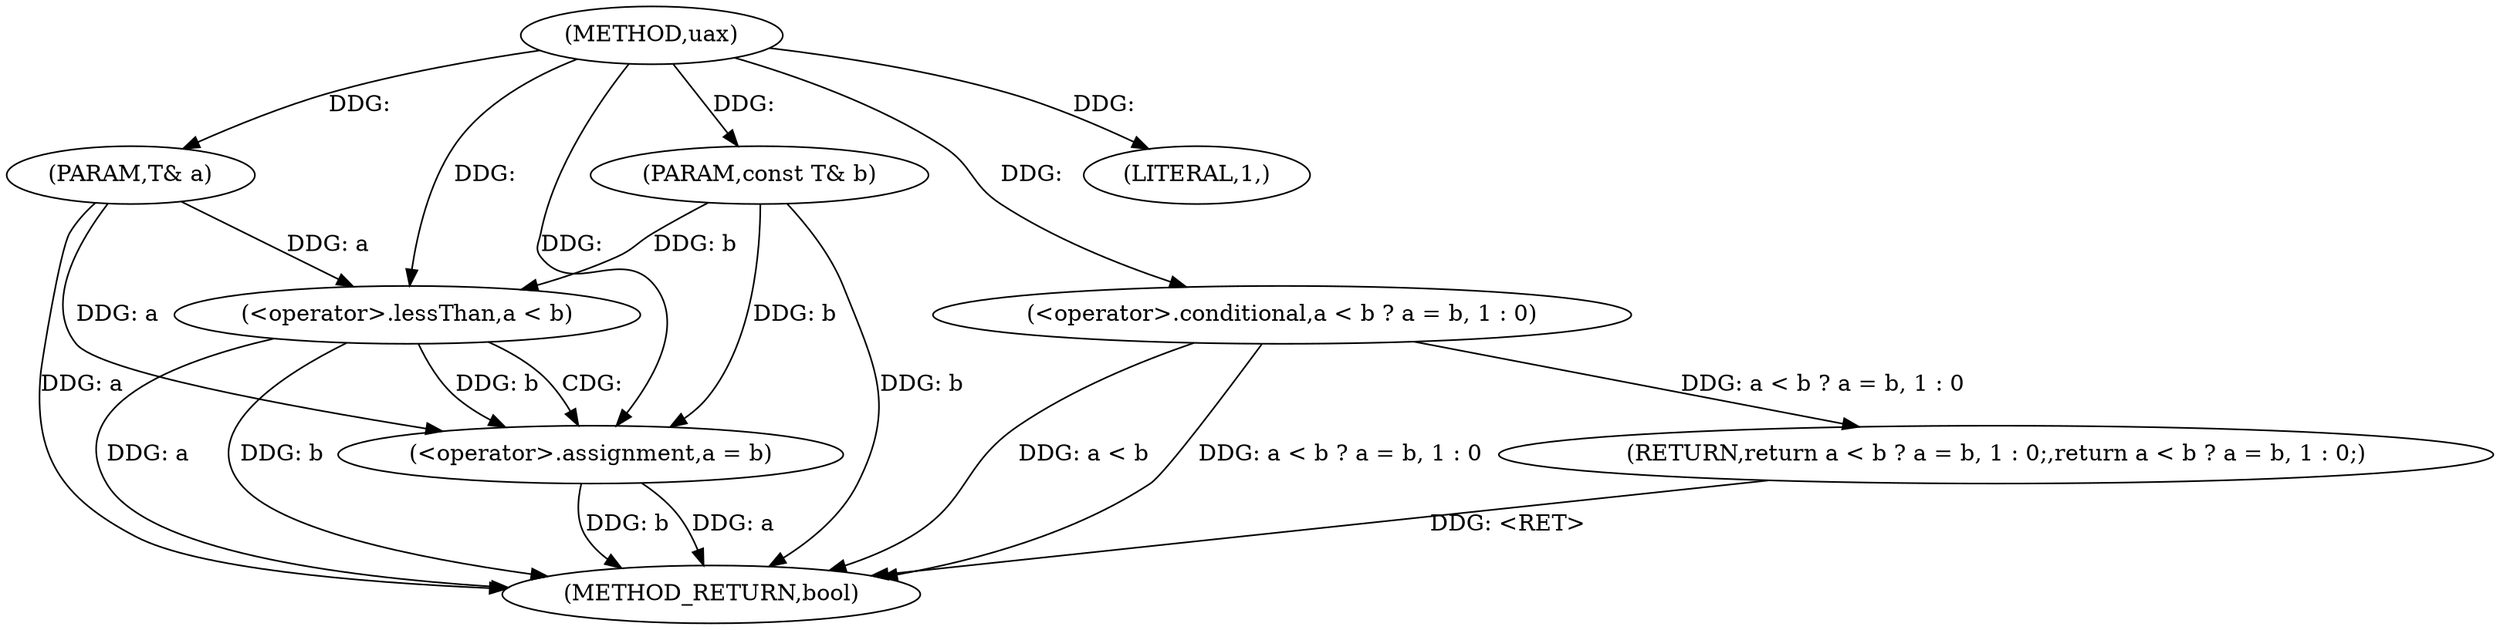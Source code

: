digraph "uax" {  
"1001362" [label = "(METHOD,uax)" ]
"1001377" [label = "(METHOD_RETURN,bool)" ]
"1001363" [label = "(PARAM,T& a)" ]
"1001364" [label = "(PARAM,const T& b)" ]
"1001366" [label = "(RETURN,return a < b ? a = b, 1 : 0;,return a < b ? a = b, 1 : 0;)" ]
"1001367" [label = "(<operator>.conditional,a < b ? a = b, 1 : 0)" ]
"1001368" [label = "(<operator>.lessThan,a < b)" ]
"1001372" [label = "(<operator>.assignment,a = b)" ]
"1001375" [label = "(LITERAL,1,)" ]
  "1001363" -> "1001377"  [ label = "DDG: a"] 
  "1001364" -> "1001377"  [ label = "DDG: b"] 
  "1001368" -> "1001377"  [ label = "DDG: a"] 
  "1001368" -> "1001377"  [ label = "DDG: b"] 
  "1001367" -> "1001377"  [ label = "DDG: a < b"] 
  "1001372" -> "1001377"  [ label = "DDG: a"] 
  "1001372" -> "1001377"  [ label = "DDG: b"] 
  "1001367" -> "1001377"  [ label = "DDG: a < b ? a = b, 1 : 0"] 
  "1001366" -> "1001377"  [ label = "DDG: <RET>"] 
  "1001362" -> "1001363"  [ label = "DDG: "] 
  "1001362" -> "1001364"  [ label = "DDG: "] 
  "1001367" -> "1001366"  [ label = "DDG: a < b ? a = b, 1 : 0"] 
  "1001362" -> "1001367"  [ label = "DDG: "] 
  "1001363" -> "1001368"  [ label = "DDG: a"] 
  "1001362" -> "1001368"  [ label = "DDG: "] 
  "1001364" -> "1001368"  [ label = "DDG: b"] 
  "1001368" -> "1001372"  [ label = "DDG: b"] 
  "1001364" -> "1001372"  [ label = "DDG: b"] 
  "1001362" -> "1001372"  [ label = "DDG: "] 
  "1001362" -> "1001375"  [ label = "DDG: "] 
  "1001363" -> "1001372"  [ label = "DDG: a"] 
  "1001368" -> "1001372"  [ label = "CDG: "] 
}
